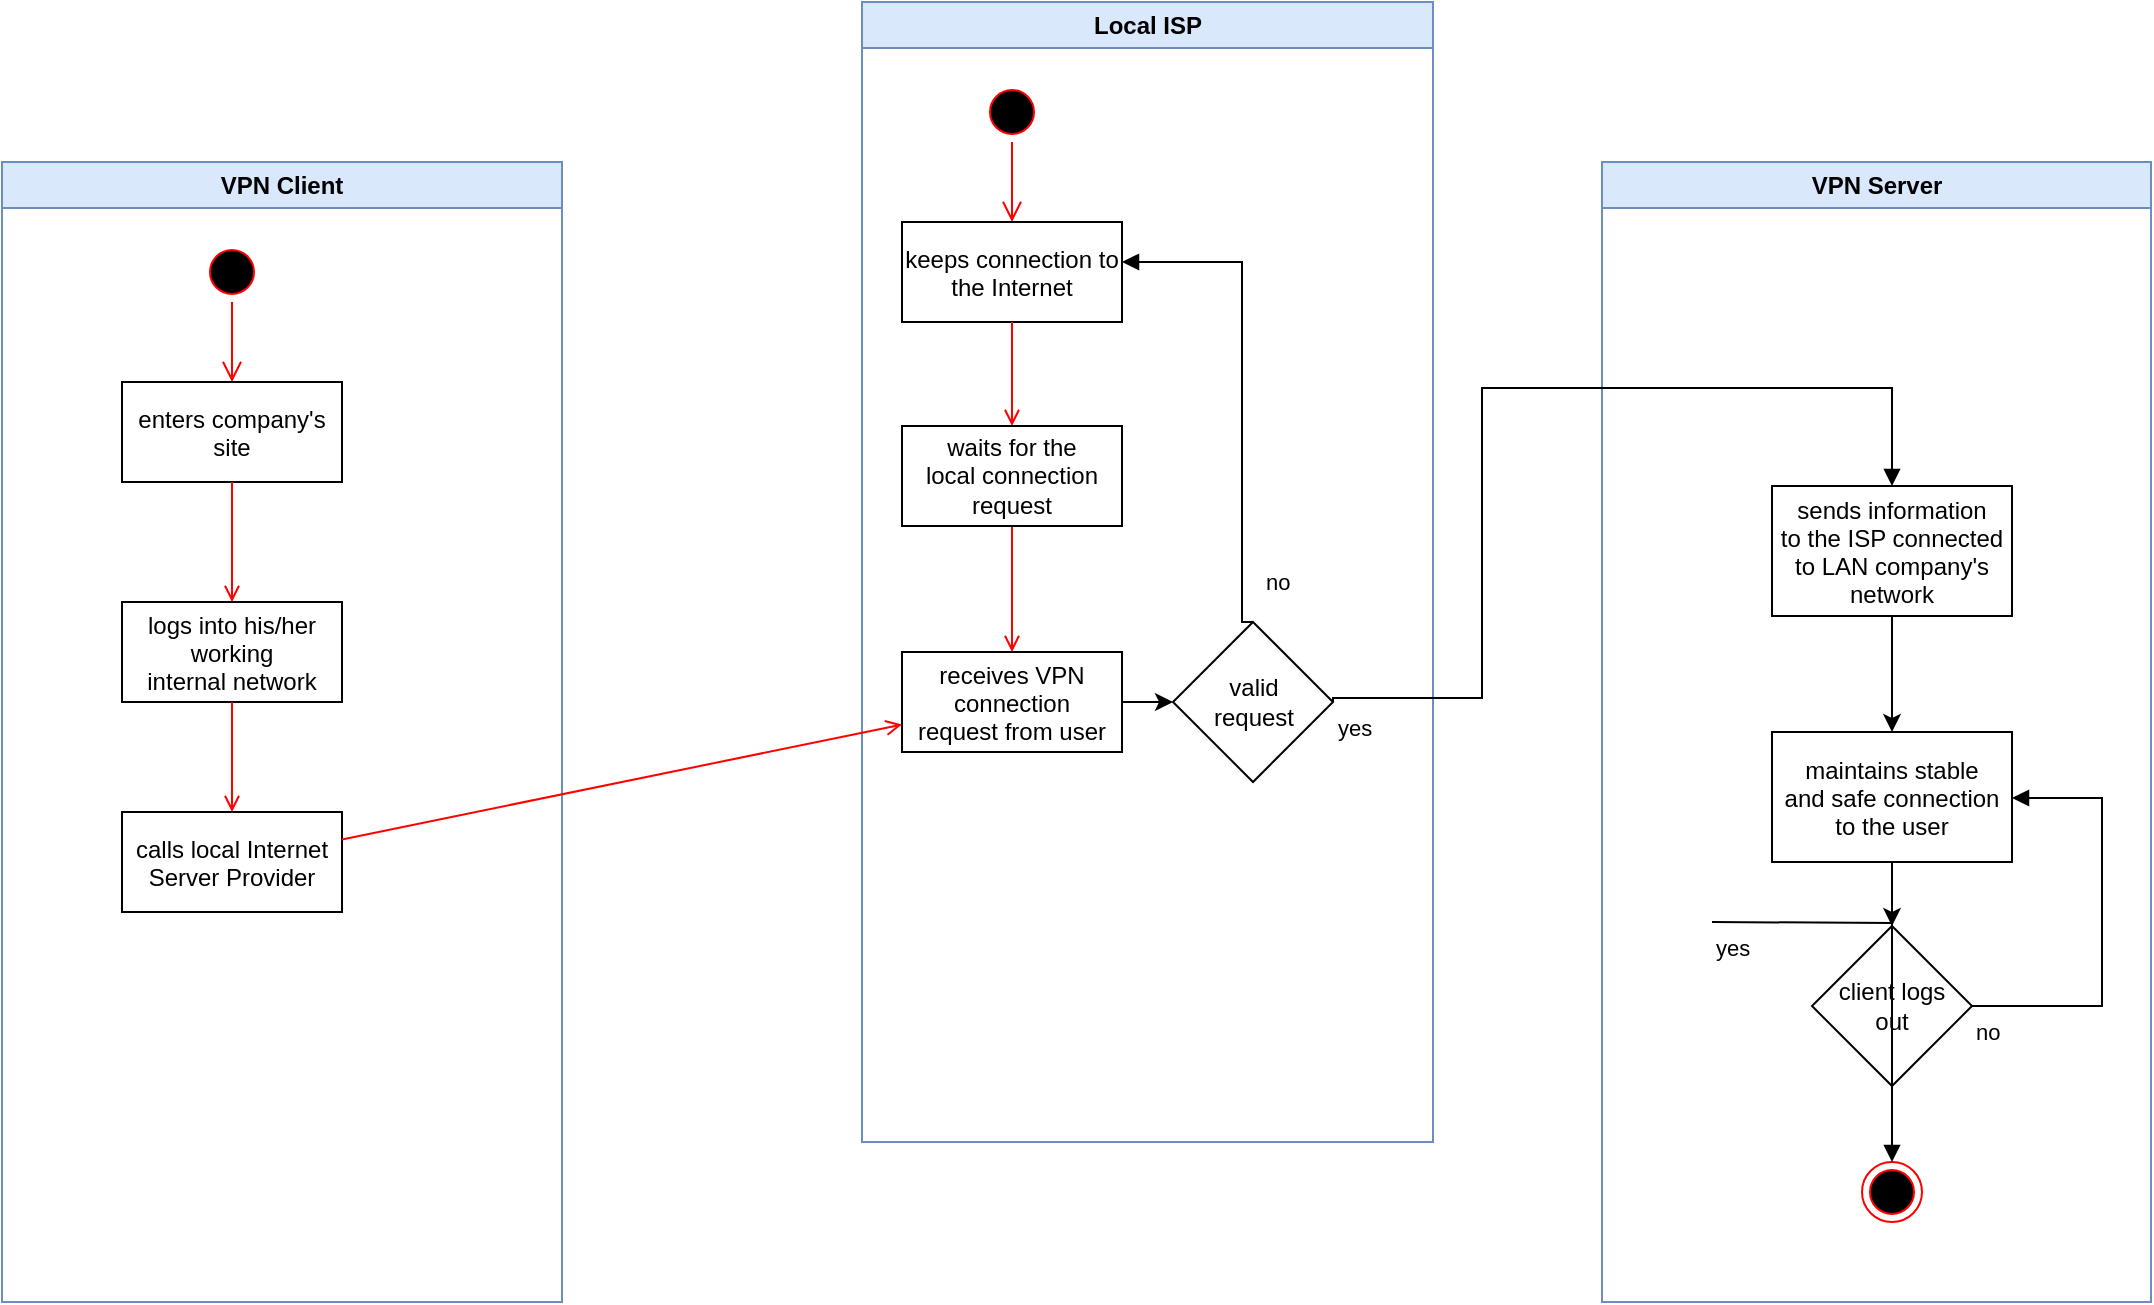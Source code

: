 <mxfile version="22.1.5" type="github">
  <diagram name="Страница — 1" id="jEZeyFRYR0pZWt1uuLXT">
    <mxGraphModel dx="1393" dy="766" grid="1" gridSize="10" guides="1" tooltips="1" connect="1" arrows="1" fold="1" page="1" pageScale="1" pageWidth="827" pageHeight="1169" background="#FFFFFF" math="0" shadow="0">
      <root>
        <mxCell id="0" />
        <mxCell id="1" parent="0" />
        <mxCell id="v9ghVOp1eAuB-JtDafj1-36" value="VPN Client" style="swimlane;whiteSpace=wrap;fillColor=#dae8fc;strokeColor=#6c8ebf;swimlaneFillColor=default;" vertex="1" parent="1">
          <mxGeometry x="20" y="210" width="280" height="570" as="geometry" />
        </mxCell>
        <mxCell id="v9ghVOp1eAuB-JtDafj1-37" value="" style="ellipse;shape=startState;fillColor=#000000;strokeColor=#ff0000;" vertex="1" parent="v9ghVOp1eAuB-JtDafj1-36">
          <mxGeometry x="100" y="40" width="30" height="30" as="geometry" />
        </mxCell>
        <mxCell id="v9ghVOp1eAuB-JtDafj1-38" value="" style="edgeStyle=elbowEdgeStyle;elbow=horizontal;verticalAlign=bottom;endArrow=open;endSize=8;strokeColor=#FF0000;endFill=1;rounded=0" edge="1" parent="v9ghVOp1eAuB-JtDafj1-36" source="v9ghVOp1eAuB-JtDafj1-37" target="v9ghVOp1eAuB-JtDafj1-39">
          <mxGeometry x="100" y="40" as="geometry">
            <mxPoint x="115" y="110" as="targetPoint" />
          </mxGeometry>
        </mxCell>
        <mxCell id="v9ghVOp1eAuB-JtDafj1-39" value="enters company&#39;s&#xa;site" style="" vertex="1" parent="v9ghVOp1eAuB-JtDafj1-36">
          <mxGeometry x="60" y="110" width="110" height="50" as="geometry" />
        </mxCell>
        <mxCell id="v9ghVOp1eAuB-JtDafj1-40" value="logs into his/her&#xa;working&#xa;internal network" style="" vertex="1" parent="v9ghVOp1eAuB-JtDafj1-36">
          <mxGeometry x="60" y="220" width="110" height="50" as="geometry" />
        </mxCell>
        <mxCell id="v9ghVOp1eAuB-JtDafj1-41" value="" style="endArrow=open;strokeColor=#FF0000;endFill=1;rounded=0" edge="1" parent="v9ghVOp1eAuB-JtDafj1-36" source="v9ghVOp1eAuB-JtDafj1-39" target="v9ghVOp1eAuB-JtDafj1-40">
          <mxGeometry relative="1" as="geometry" />
        </mxCell>
        <mxCell id="v9ghVOp1eAuB-JtDafj1-42" value="calls local Internet&#xa;Server Provider" style="" vertex="1" parent="v9ghVOp1eAuB-JtDafj1-36">
          <mxGeometry x="60" y="325" width="110" height="50" as="geometry" />
        </mxCell>
        <mxCell id="v9ghVOp1eAuB-JtDafj1-43" value="" style="endArrow=open;strokeColor=#FF0000;endFill=1;rounded=0" edge="1" parent="v9ghVOp1eAuB-JtDafj1-36" source="v9ghVOp1eAuB-JtDafj1-40" target="v9ghVOp1eAuB-JtDafj1-42">
          <mxGeometry relative="1" as="geometry" />
        </mxCell>
        <mxCell id="v9ghVOp1eAuB-JtDafj1-44" value="Local ISP" style="swimlane;whiteSpace=wrap;fillColor=#dae8fc;strokeColor=#6c8ebf;swimlaneFillColor=default;" vertex="1" parent="1">
          <mxGeometry x="450" y="130" width="285.5" height="570" as="geometry" />
        </mxCell>
        <mxCell id="v9ghVOp1eAuB-JtDafj1-45" value="" style="ellipse;shape=startState;fillColor=#000000;strokeColor=#ff0000;" vertex="1" parent="v9ghVOp1eAuB-JtDafj1-44">
          <mxGeometry x="60" y="40" width="30" height="30" as="geometry" />
        </mxCell>
        <mxCell id="v9ghVOp1eAuB-JtDafj1-46" value="" style="edgeStyle=elbowEdgeStyle;elbow=horizontal;verticalAlign=bottom;endArrow=open;endSize=8;strokeColor=#FF0000;endFill=1;rounded=0" edge="1" parent="v9ghVOp1eAuB-JtDafj1-44" source="v9ghVOp1eAuB-JtDafj1-45" target="v9ghVOp1eAuB-JtDafj1-47">
          <mxGeometry x="40" y="20" as="geometry">
            <mxPoint x="55" y="90" as="targetPoint" />
          </mxGeometry>
        </mxCell>
        <mxCell id="v9ghVOp1eAuB-JtDafj1-47" value="keeps connection to&#xa;the Internet" style="" vertex="1" parent="v9ghVOp1eAuB-JtDafj1-44">
          <mxGeometry x="20" y="110" width="110" height="50" as="geometry" />
        </mxCell>
        <mxCell id="v9ghVOp1eAuB-JtDafj1-48" value="" style="endArrow=open;strokeColor=#FF0000;endFill=1;rounded=0;entryX=0.5;entryY=0;entryDx=0;entryDy=0;" edge="1" parent="v9ghVOp1eAuB-JtDafj1-44" source="v9ghVOp1eAuB-JtDafj1-47" target="v9ghVOp1eAuB-JtDafj1-52">
          <mxGeometry relative="1" as="geometry">
            <mxPoint x="75" y="205" as="targetPoint" />
          </mxGeometry>
        </mxCell>
        <mxCell id="v9ghVOp1eAuB-JtDafj1-49" value="" style="edgeStyle=orthogonalEdgeStyle;rounded=0;orthogonalLoop=1;jettySize=auto;html=1;" edge="1" parent="v9ghVOp1eAuB-JtDafj1-44" source="v9ghVOp1eAuB-JtDafj1-50" target="v9ghVOp1eAuB-JtDafj1-53">
          <mxGeometry relative="1" as="geometry" />
        </mxCell>
        <mxCell id="v9ghVOp1eAuB-JtDafj1-50" value="receives VPN&#xa;connection&#xa;request from user" style="" vertex="1" parent="v9ghVOp1eAuB-JtDafj1-44">
          <mxGeometry x="20" y="325" width="110" height="50" as="geometry" />
        </mxCell>
        <mxCell id="v9ghVOp1eAuB-JtDafj1-51" value="" style="endArrow=open;strokeColor=#FF0000;endFill=1;rounded=0;exitX=0.5;exitY=1;exitDx=0;exitDy=0;" edge="1" parent="v9ghVOp1eAuB-JtDafj1-44" source="v9ghVOp1eAuB-JtDafj1-52" target="v9ghVOp1eAuB-JtDafj1-50">
          <mxGeometry relative="1" as="geometry">
            <mxPoint x="75" y="270" as="sourcePoint" />
          </mxGeometry>
        </mxCell>
        <mxCell id="v9ghVOp1eAuB-JtDafj1-52" value="waits for the&lt;br style=&quot;border-color: var(--border-color); padding: 0px; margin: 0px;&quot;&gt;local connection&lt;br style=&quot;border-color: var(--border-color); padding: 0px; margin: 0px;&quot;&gt;&lt;span style=&quot;border-color: var(--border-color);&quot;&gt;request&lt;/span&gt;" style="html=1;whiteSpace=wrap;" vertex="1" parent="v9ghVOp1eAuB-JtDafj1-44">
          <mxGeometry x="20" y="212" width="110" height="50" as="geometry" />
        </mxCell>
        <mxCell id="v9ghVOp1eAuB-JtDafj1-53" value="valid&lt;br&gt;request" style="rhombus;whiteSpace=wrap;html=1;" vertex="1" parent="v9ghVOp1eAuB-JtDafj1-44">
          <mxGeometry x="155.5" y="310" width="80" height="80" as="geometry" />
        </mxCell>
        <mxCell id="v9ghVOp1eAuB-JtDafj1-54" value="VPN Server" style="swimlane;whiteSpace=wrap;fillColor=#dae8fc;strokeColor=#6c8ebf;swimlaneFillColor=default;" vertex="1" parent="1">
          <mxGeometry x="820" y="210" width="274.5" height="570" as="geometry" />
        </mxCell>
        <mxCell id="v9ghVOp1eAuB-JtDafj1-55" value="" style="edgeStyle=orthogonalEdgeStyle;rounded=0;orthogonalLoop=1;jettySize=auto;html=1;" edge="1" parent="v9ghVOp1eAuB-JtDafj1-54" source="v9ghVOp1eAuB-JtDafj1-56" target="v9ghVOp1eAuB-JtDafj1-59">
          <mxGeometry relative="1" as="geometry" />
        </mxCell>
        <mxCell id="v9ghVOp1eAuB-JtDafj1-56" value="sends information&#xa;to the ISP connected&#xa;to LAN company&#39;s&#xa;network" style="" vertex="1" parent="v9ghVOp1eAuB-JtDafj1-54">
          <mxGeometry x="85" y="162" width="120" height="65" as="geometry" />
        </mxCell>
        <mxCell id="v9ghVOp1eAuB-JtDafj1-57" value="" style="ellipse;shape=endState;fillColor=#000000;strokeColor=#ff0000" vertex="1" parent="v9ghVOp1eAuB-JtDafj1-54">
          <mxGeometry x="130" y="500" width="30" height="30" as="geometry" />
        </mxCell>
        <mxCell id="v9ghVOp1eAuB-JtDafj1-58" value="" style="edgeStyle=orthogonalEdgeStyle;rounded=0;orthogonalLoop=1;jettySize=auto;html=1;" edge="1" parent="v9ghVOp1eAuB-JtDafj1-54" source="v9ghVOp1eAuB-JtDafj1-59" target="v9ghVOp1eAuB-JtDafj1-60">
          <mxGeometry relative="1" as="geometry" />
        </mxCell>
        <mxCell id="v9ghVOp1eAuB-JtDafj1-59" value="maintains stable&#xa;and safe connection&#xa;to the user" style="" vertex="1" parent="v9ghVOp1eAuB-JtDafj1-54">
          <mxGeometry x="85" y="285" width="120" height="65" as="geometry" />
        </mxCell>
        <mxCell id="v9ghVOp1eAuB-JtDafj1-60" value="client logs&lt;br&gt;out" style="rhombus;whiteSpace=wrap;html=1;" vertex="1" parent="v9ghVOp1eAuB-JtDafj1-54">
          <mxGeometry x="105" y="382" width="80" height="80" as="geometry" />
        </mxCell>
        <mxCell id="v9ghVOp1eAuB-JtDafj1-61" value="no" style="endArrow=block;endFill=1;html=1;edgeStyle=orthogonalEdgeStyle;align=left;verticalAlign=top;rounded=0;entryX=1;entryY=0.5;entryDx=0;entryDy=0;exitX=1;exitY=0.5;exitDx=0;exitDy=0;" edge="1" parent="v9ghVOp1eAuB-JtDafj1-54" source="v9ghVOp1eAuB-JtDafj1-60" target="v9ghVOp1eAuB-JtDafj1-59">
          <mxGeometry x="-1" relative="1" as="geometry">
            <mxPoint x="-160" y="392" as="sourcePoint" />
            <mxPoint y="392" as="targetPoint" />
            <Array as="points">
              <mxPoint x="250" y="422" />
              <mxPoint x="250" y="318" />
              <mxPoint x="205" y="318" />
            </Array>
          </mxGeometry>
        </mxCell>
        <mxCell id="v9ghVOp1eAuB-JtDafj1-62" value="" style="endArrow=open;strokeColor=#FF0000;endFill=1;rounded=0" edge="1" parent="1" source="v9ghVOp1eAuB-JtDafj1-42" target="v9ghVOp1eAuB-JtDafj1-50">
          <mxGeometry relative="1" as="geometry" />
        </mxCell>
        <mxCell id="v9ghVOp1eAuB-JtDafj1-63" value="no" style="endArrow=block;endFill=1;html=1;edgeStyle=orthogonalEdgeStyle;align=left;verticalAlign=top;rounded=0;exitX=0.5;exitY=0;exitDx=0;exitDy=0;" edge="1" parent="1" source="v9ghVOp1eAuB-JtDafj1-53">
          <mxGeometry x="-0.681" y="-10" relative="1" as="geometry">
            <mxPoint x="500" y="360" as="sourcePoint" />
            <mxPoint x="580" y="260" as="targetPoint" />
            <Array as="points">
              <mxPoint x="640" y="260" />
            </Array>
            <mxPoint as="offset" />
          </mxGeometry>
        </mxCell>
        <mxCell id="v9ghVOp1eAuB-JtDafj1-64" value="yes" style="endArrow=block;endFill=1;html=1;edgeStyle=orthogonalEdgeStyle;align=left;verticalAlign=top;rounded=0;exitX=1;exitY=0.5;exitDx=0;exitDy=0;" edge="1" parent="1" source="v9ghVOp1eAuB-JtDafj1-53" target="v9ghVOp1eAuB-JtDafj1-56">
          <mxGeometry x="-1" relative="1" as="geometry">
            <mxPoint x="500" y="430" as="sourcePoint" />
            <mxPoint x="770" y="330" as="targetPoint" />
            <Array as="points">
              <mxPoint x="760" y="478" />
              <mxPoint x="760" y="323" />
            </Array>
          </mxGeometry>
        </mxCell>
        <mxCell id="v9ghVOp1eAuB-JtDafj1-65" value="yes" style="endArrow=block;endFill=1;html=1;edgeStyle=orthogonalEdgeStyle;align=left;verticalAlign=top;rounded=0;entryX=0.5;entryY=0;entryDx=0;entryDy=0;" edge="1" parent="1" target="v9ghVOp1eAuB-JtDafj1-57">
          <mxGeometry x="-1" relative="1" as="geometry">
            <mxPoint x="875" y="590" as="sourcePoint" />
            <mxPoint x="670" y="560" as="targetPoint" />
            <mxPoint as="offset" />
          </mxGeometry>
        </mxCell>
      </root>
    </mxGraphModel>
  </diagram>
</mxfile>
